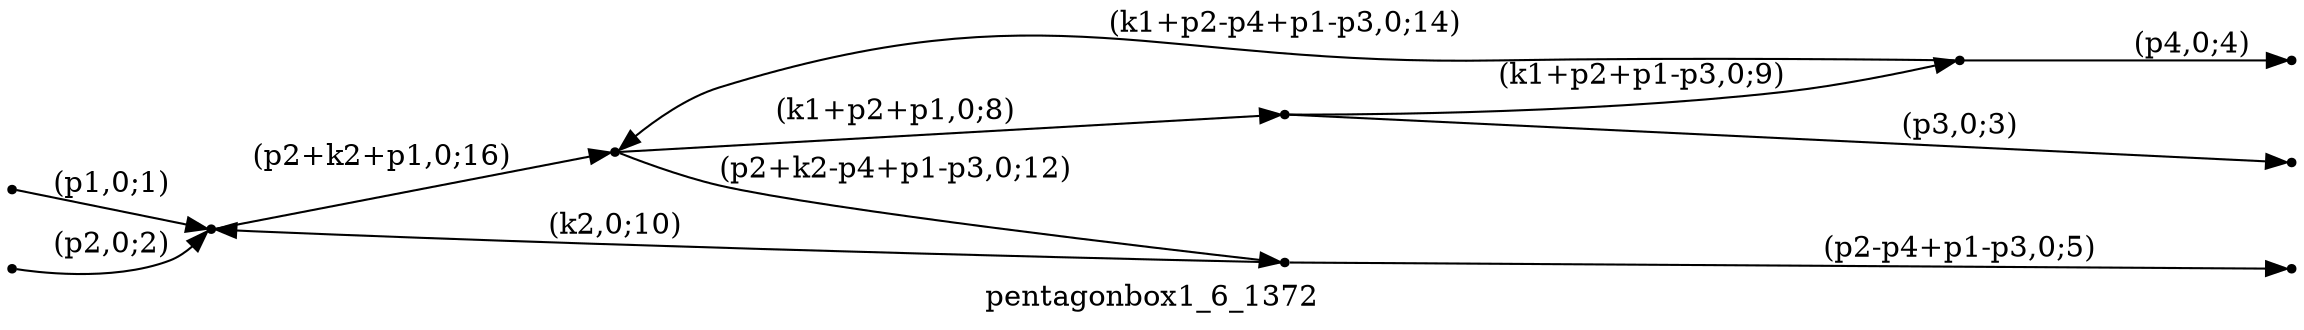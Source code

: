 digraph pentagonbox1_6_1372 {
  label="pentagonbox1_6_1372";
  rankdir="LR";
  subgraph edges {
    -1 -> 5 [label="(p1,0;1)"];
    -2 -> 5 [label="(p2,0;2)"];
    1 -> -3 [label="(p3,0;3)"];
    3 -> -4 [label="(p4,0;4)"];
    2 -> -5 [label="(p2-p4+p1-p3,0;5)"];
    4 -> 1 [label="(k1+p2+p1,0;8)"];
    1 -> 3 [label="(k1+p2+p1-p3,0;9)"];
    2 -> 5 [label="(k2,0;10)"];
    4 -> 2 [label="(p2+k2-p4+p1-p3,0;12)"];
    3 -> 4 [label="(k1+p2-p4+p1-p3,0;14)"];
    5 -> 4 [label="(p2+k2+p1,0;16)"];
  }
  subgraph incoming { rank="source"; -1; -2; }
  subgraph outgoing { rank="sink"; -3; -4; -5; }
-5 [shape=point];
-4 [shape=point];
-3 [shape=point];
-2 [shape=point];
-1 [shape=point];
1 [shape=point];
2 [shape=point];
3 [shape=point];
4 [shape=point];
5 [shape=point];
}


